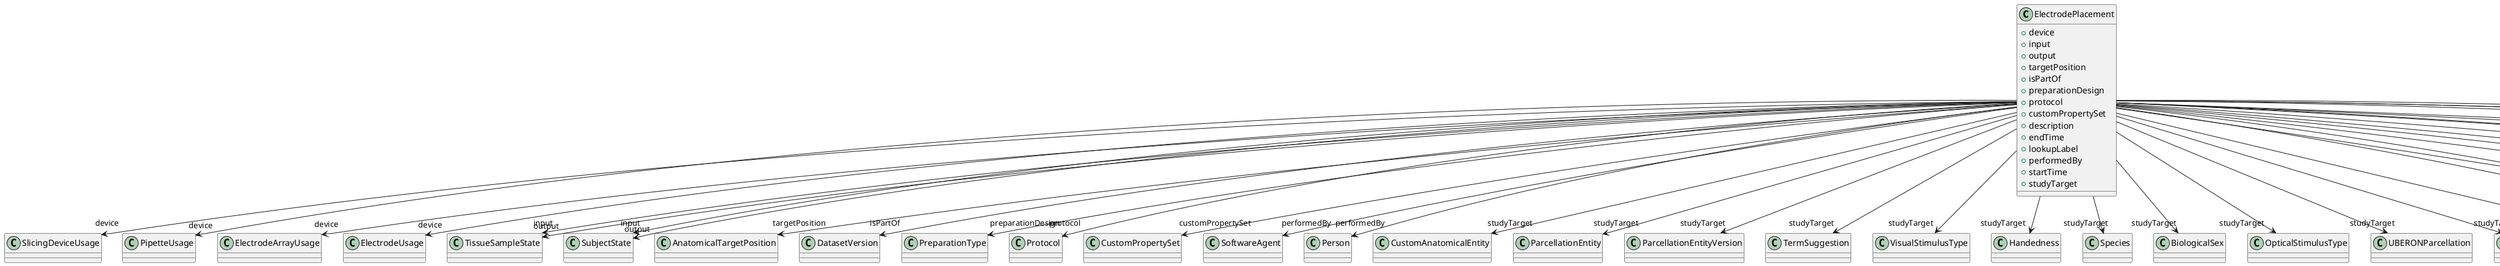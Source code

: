 @startuml
class ElectrodePlacement {
+device
+input
+output
+targetPosition
+isPartOf
+preparationDesign
+protocol
+customPropertySet
+description
+endTime
+lookupLabel
+performedBy
+startTime
+studyTarget

}
ElectrodePlacement -d-> "device" SlicingDeviceUsage
ElectrodePlacement -d-> "device" PipetteUsage
ElectrodePlacement -d-> "device" ElectrodeArrayUsage
ElectrodePlacement -d-> "device" ElectrodeUsage
ElectrodePlacement -d-> "input" TissueSampleState
ElectrodePlacement -d-> "input" SubjectState
ElectrodePlacement -d-> "output" TissueSampleState
ElectrodePlacement -d-> "output" SubjectState
ElectrodePlacement -d-> "targetPosition" AnatomicalTargetPosition
ElectrodePlacement -d-> "isPartOf" DatasetVersion
ElectrodePlacement -d-> "preparationDesign" PreparationType
ElectrodePlacement -d-> "protocol" Protocol
ElectrodePlacement -d-> "customPropertySet" CustomPropertySet
ElectrodePlacement -d-> "performedBy" SoftwareAgent
ElectrodePlacement -d-> "performedBy" Person
ElectrodePlacement -d-> "studyTarget" CustomAnatomicalEntity
ElectrodePlacement -d-> "studyTarget" ParcellationEntity
ElectrodePlacement -d-> "studyTarget" ParcellationEntityVersion
ElectrodePlacement -d-> "studyTarget" TermSuggestion
ElectrodePlacement -d-> "studyTarget" VisualStimulusType
ElectrodePlacement -d-> "studyTarget" Handedness
ElectrodePlacement -d-> "studyTarget" Species
ElectrodePlacement -d-> "studyTarget" BiologicalSex
ElectrodePlacement -d-> "studyTarget" OpticalStimulusType
ElectrodePlacement -d-> "studyTarget" UBERONParcellation
ElectrodePlacement -d-> "studyTarget" OlfactoryStimulusType
ElectrodePlacement -d-> "studyTarget" ElectricalStimulusType
ElectrodePlacement -d-> "studyTarget" CellType
ElectrodePlacement -d-> "studyTarget" Disease
ElectrodePlacement -d-> "studyTarget" AuditoryStimulusType
ElectrodePlacement -d-> "studyTarget" SubcellularEntity
ElectrodePlacement -d-> "studyTarget" GeneticStrainType
ElectrodePlacement -d-> "studyTarget" OrganismSubstance
ElectrodePlacement -d-> "studyTarget" TactileStimulusType
ElectrodePlacement -d-> "studyTarget" OrganismSystem
ElectrodePlacement -d-> "studyTarget" GustatoryStimulusType
ElectrodePlacement -d-> "studyTarget" Organ
ElectrodePlacement -d-> "studyTarget" DiseaseModel
ElectrodePlacement -d-> "studyTarget" BreedingType
ElectrodePlacement -d-> "studyTarget" BiologicalOrder
ElectrodePlacement -d-> "studyTarget" MolecularEntity
ElectrodePlacement -d-> "studyTarget" CellCultureType

@enduml